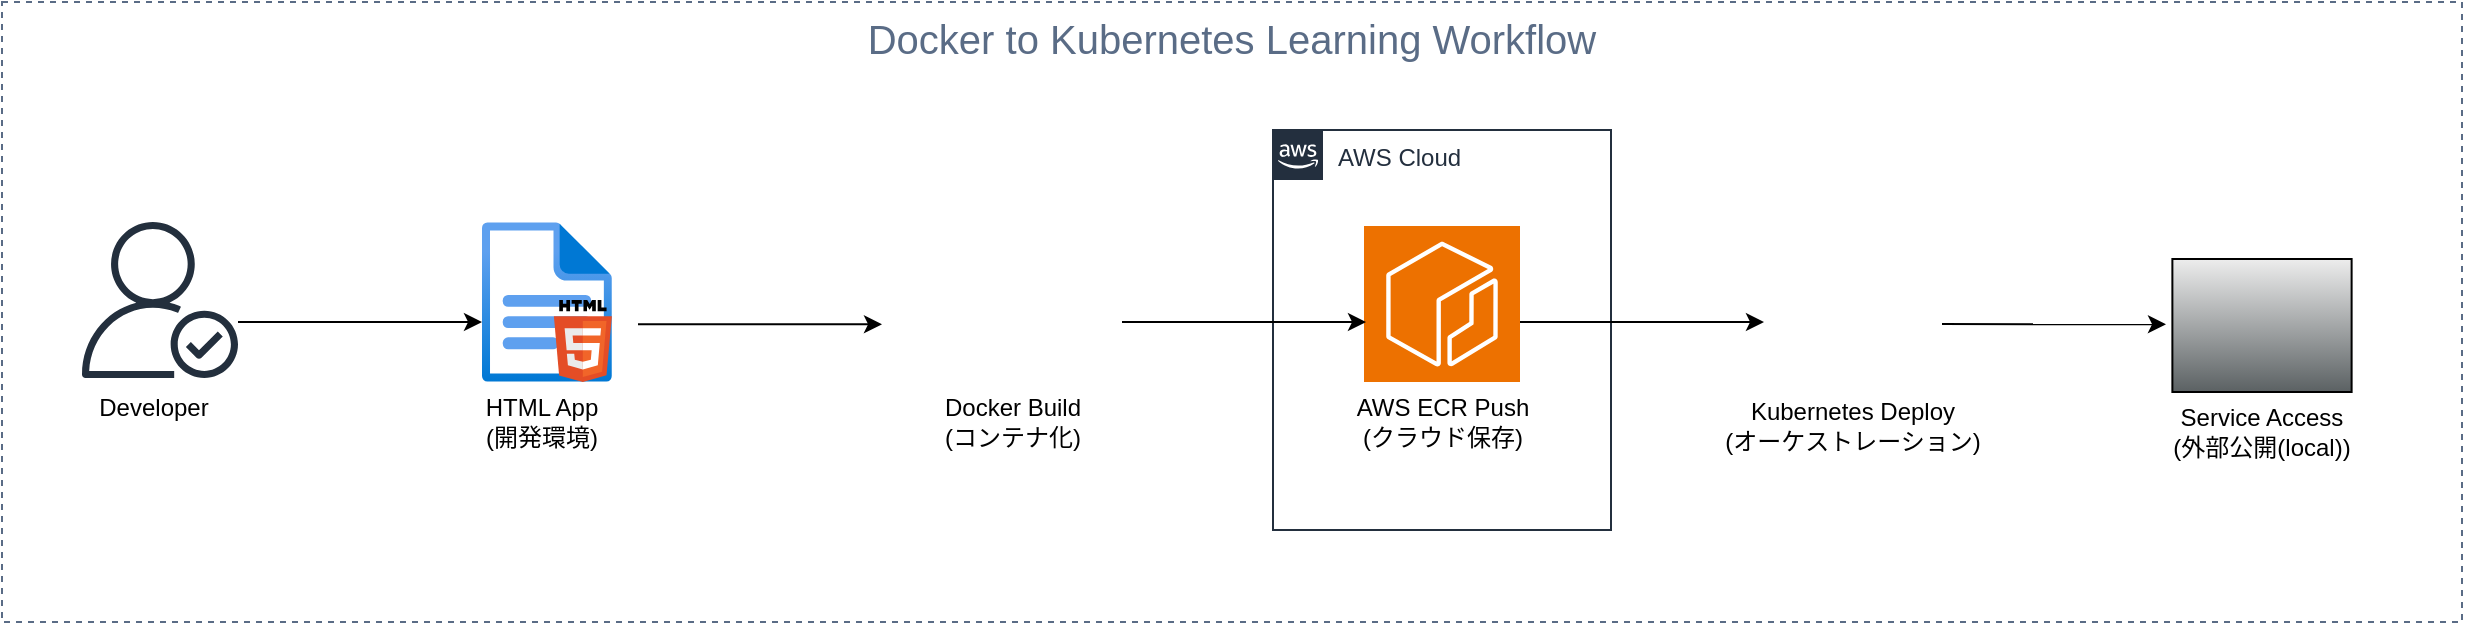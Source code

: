 <mxfile version="28.2.0">
  <diagram name="ページ1" id="tUgcXEpOmgglvWfQNpQ3">
    <mxGraphModel dx="2037" dy="1110" grid="1" gridSize="10" guides="1" tooltips="1" connect="1" arrows="1" fold="1" page="1" pageScale="1" pageWidth="827" pageHeight="1169" math="0" shadow="0">
      <root>
        <mxCell id="0" />
        <mxCell id="1" parent="0" />
        <mxCell id="bCrB_X___vxIP5thywsW-55" value="&lt;font style=&quot;font-size: 20px;&quot;&gt;Docker to Kubernetes Learning Workflow&lt;/font&gt;" style="fillColor=none;strokeColor=#5A6C86;dashed=1;verticalAlign=top;fontStyle=0;fontColor=#5A6C86;whiteSpace=wrap;html=1;" parent="1" vertex="1">
          <mxGeometry x="240" y="40" width="1230" height="310" as="geometry" />
        </mxCell>
        <mxCell id="lHFqAj4BvlfWGVQL3a8l-28" value="AWS Cloud" style="points=[[0,0],[0.25,0],[0.5,0],[0.75,0],[1,0],[1,0.25],[1,0.5],[1,0.75],[1,1],[0.75,1],[0.5,1],[0.25,1],[0,1],[0,0.75],[0,0.5],[0,0.25]];outlineConnect=0;gradientColor=none;html=1;whiteSpace=wrap;fontSize=12;fontStyle=0;container=1;pointerEvents=0;collapsible=0;recursiveResize=0;shape=mxgraph.aws4.group;grIcon=mxgraph.aws4.group_aws_cloud_alt;strokeColor=#232F3E;fillColor=none;verticalAlign=top;align=left;spacingLeft=30;fontColor=#232F3E;dashed=0;" parent="1" vertex="1">
          <mxGeometry x="875.5" y="104" width="169" height="200" as="geometry" />
        </mxCell>
        <mxCell id="lHFqAj4BvlfWGVQL3a8l-27" value="" style="group" parent="1" vertex="1" connectable="0">
          <mxGeometry x="280" y="150" width="78" height="108" as="geometry" />
        </mxCell>
        <mxCell id="lHFqAj4BvlfWGVQL3a8l-6" value="" style="sketch=0;outlineConnect=0;fontColor=#232F3E;gradientColor=none;fillColor=#232F3D;strokeColor=none;dashed=0;verticalLabelPosition=bottom;verticalAlign=top;align=center;html=1;fontSize=12;fontStyle=0;aspect=fixed;pointerEvents=1;shape=mxgraph.aws4.authenticated_user;" parent="lHFqAj4BvlfWGVQL3a8l-27" vertex="1">
          <mxGeometry width="78" height="78" as="geometry" />
        </mxCell>
        <mxCell id="lHFqAj4BvlfWGVQL3a8l-21" value="Developer" style="text;html=1;align=center;verticalAlign=middle;whiteSpace=wrap;rounded=0;" parent="lHFqAj4BvlfWGVQL3a8l-27" vertex="1">
          <mxGeometry x="6" y="78" width="60" height="30" as="geometry" />
        </mxCell>
        <mxCell id="lHFqAj4BvlfWGVQL3a8l-33" value="" style="group" parent="1" vertex="1" connectable="0">
          <mxGeometry x="890" y="150" width="140" height="120" as="geometry" />
        </mxCell>
        <mxCell id="lHFqAj4BvlfWGVQL3a8l-34" value="AWS ECR Push&lt;div&gt;(クラウド保存)&lt;/div&gt;" style="text;html=1;align=center;verticalAlign=middle;resizable=0;points=[];autosize=1;strokeColor=none;fillColor=none;" parent="lHFqAj4BvlfWGVQL3a8l-33" vertex="1">
          <mxGeometry x="15" y="80" width="110" height="40" as="geometry" />
        </mxCell>
        <mxCell id="RqbJOTgWCJZGQ0-K0qrD-3" value="" style="sketch=0;points=[[0,0,0],[0.25,0,0],[0.5,0,0],[0.75,0,0],[1,0,0],[0,1,0],[0.25,1,0],[0.5,1,0],[0.75,1,0],[1,1,0],[0,0.25,0],[0,0.5,0],[0,0.75,0],[1,0.25,0],[1,0.5,0],[1,0.75,0]];outlineConnect=0;fontColor=#232F3E;fillColor=#ED7100;strokeColor=#ffffff;dashed=0;verticalLabelPosition=bottom;verticalAlign=top;align=center;html=1;fontSize=12;fontStyle=0;aspect=fixed;shape=mxgraph.aws4.resourceIcon;resIcon=mxgraph.aws4.ecr;" vertex="1" parent="lHFqAj4BvlfWGVQL3a8l-33">
          <mxGeometry x="31" y="2" width="78" height="78" as="geometry" />
        </mxCell>
        <mxCell id="RqbJOTgWCJZGQ0-K0qrD-25" value="" style="endArrow=classic;html=1;rounded=0;" edge="1" parent="lHFqAj4BvlfWGVQL3a8l-33">
          <mxGeometry width="50" height="50" relative="1" as="geometry">
            <mxPoint x="109" y="50" as="sourcePoint" />
            <mxPoint x="231" y="50" as="targetPoint" />
          </mxGeometry>
        </mxCell>
        <mxCell id="RqbJOTgWCJZGQ0-K0qrD-13" value="" style="group" vertex="1" connectable="0" parent="1">
          <mxGeometry x="470" y="150" width="80" height="115" as="geometry" />
        </mxCell>
        <mxCell id="lHFqAj4BvlfWGVQL3a8l-29" value="HTML App&lt;div&gt;(開発環境)&lt;/div&gt;" style="text;html=1;align=center;verticalAlign=middle;whiteSpace=wrap;rounded=0;" parent="RqbJOTgWCJZGQ0-K0qrD-13" vertex="1">
          <mxGeometry y="85" width="80" height="30" as="geometry" />
        </mxCell>
        <mxCell id="RqbJOTgWCJZGQ0-K0qrD-10" value="" style="group" vertex="1" connectable="0" parent="RqbJOTgWCJZGQ0-K0qrD-13">
          <mxGeometry x="10" width="64.93" height="80" as="geometry" />
        </mxCell>
        <mxCell id="RqbJOTgWCJZGQ0-K0qrD-9" value="" style="image;aspect=fixed;html=1;points=[];align=center;fontSize=12;image=img/lib/azure2/general/File.svg;" vertex="1" parent="RqbJOTgWCJZGQ0-K0qrD-10">
          <mxGeometry width="64.928" height="80" as="geometry" />
        </mxCell>
        <mxCell id="RqbJOTgWCJZGQ0-K0qrD-8" value="" style="dashed=0;outlineConnect=0;html=1;align=center;labelPosition=center;verticalLabelPosition=bottom;verticalAlign=top;shape=mxgraph.weblogos.html5" vertex="1" parent="RqbJOTgWCJZGQ0-K0qrD-10">
          <mxGeometry x="35.943" y="39.061" width="28.987" height="40.939" as="geometry" />
        </mxCell>
        <mxCell id="RqbJOTgWCJZGQ0-K0qrD-14" value="" style="group" vertex="1" connectable="0" parent="1">
          <mxGeometry x="680" y="138.5" width="130.5" height="126.5" as="geometry" />
        </mxCell>
        <mxCell id="lHFqAj4BvlfWGVQL3a8l-30" value="Docker Build&lt;div&gt;(コンテナ化)&lt;/div&gt;" style="text;html=1;align=center;verticalAlign=middle;whiteSpace=wrap;rounded=0;" parent="RqbJOTgWCJZGQ0-K0qrD-14" vertex="1">
          <mxGeometry y="96.5" width="130.5" height="30" as="geometry" />
        </mxCell>
        <mxCell id="RqbJOTgWCJZGQ0-K0qrD-2" value="" style="shape=image;imageAspect=0;aspect=fixed;verticalLabelPosition=bottom;verticalAlign=top;image=https://images.icon-icons.com/2699/PNG/512/docker_logo_icon_170244.png;" vertex="1" parent="RqbJOTgWCJZGQ0-K0qrD-14">
          <mxGeometry x="5.25" width="120" height="120" as="geometry" />
        </mxCell>
        <mxCell id="RqbJOTgWCJZGQ0-K0qrD-15" value="" style="group" vertex="1" connectable="0" parent="1">
          <mxGeometry x="1099.5" y="155" width="130.5" height="111.5" as="geometry" />
        </mxCell>
        <mxCell id="RqbJOTgWCJZGQ0-K0qrD-1" value="" style="shape=image;imageAspect=0;aspect=fixed;verticalLabelPosition=bottom;verticalAlign=top;image=https://upload.wikimedia.org/wikipedia/commons/thumb/3/39/Kubernetes_logo_without_workmark.svg/2109px-Kubernetes_logo_without_workmark.svg.png;" vertex="1" parent="RqbJOTgWCJZGQ0-K0qrD-15">
          <mxGeometry x="23.54" width="83.41" height="81" as="geometry" />
        </mxCell>
        <mxCell id="RqbJOTgWCJZGQ0-K0qrD-12" value="Kubernetes Deploy&lt;div&gt;(オーケストレーション)&lt;/div&gt;" style="text;html=1;align=center;verticalAlign=middle;whiteSpace=wrap;rounded=0;" vertex="1" parent="RqbJOTgWCJZGQ0-K0qrD-15">
          <mxGeometry y="81.5" width="130.5" height="30" as="geometry" />
        </mxCell>
        <mxCell id="RqbJOTgWCJZGQ0-K0qrD-16" value="" style="group" vertex="1" connectable="0" parent="1">
          <mxGeometry x="1320" y="168.5" width="100" height="101.5" as="geometry" />
        </mxCell>
        <mxCell id="bCrB_X___vxIP5thywsW-18" value="Service Access&lt;div&gt;(外部公開(local))&lt;/div&gt;" style="text;html=1;align=center;verticalAlign=middle;whiteSpace=wrap;rounded=0;" parent="RqbJOTgWCJZGQ0-K0qrD-16" vertex="1">
          <mxGeometry y="71.5" width="100" height="30" as="geometry" />
        </mxCell>
        <mxCell id="RqbJOTgWCJZGQ0-K0qrD-5" value="" style="shape=mxgraph.networks2.icon;aspect=fixed;fillColor=#EDEDED;strokeColor=#000000;gradientColor=#5B6163;network2IconShadow=1;network2bgFillColor=none;labelPosition=center;verticalLabelPosition=bottom;align=center;verticalAlign=top;network2Icon=mxgraph.networks2.monitor;network2IconYOffset=-0.009;network2IconW=1;network2IconH=0.742;" vertex="1" parent="RqbJOTgWCJZGQ0-K0qrD-16">
          <mxGeometry x="5.19" width="89.62" height="66.5" as="geometry" />
        </mxCell>
        <mxCell id="RqbJOTgWCJZGQ0-K0qrD-22" value="" style="endArrow=classic;html=1;rounded=0;" edge="1" parent="1">
          <mxGeometry width="50" height="50" relative="1" as="geometry">
            <mxPoint x="358" y="200" as="sourcePoint" />
            <mxPoint x="480" y="200" as="targetPoint" />
          </mxGeometry>
        </mxCell>
        <mxCell id="RqbJOTgWCJZGQ0-K0qrD-23" value="" style="endArrow=classic;html=1;rounded=0;" edge="1" parent="1">
          <mxGeometry width="50" height="50" relative="1" as="geometry">
            <mxPoint x="558" y="201.16" as="sourcePoint" />
            <mxPoint x="680" y="201.16" as="targetPoint" />
          </mxGeometry>
        </mxCell>
        <mxCell id="RqbJOTgWCJZGQ0-K0qrD-24" value="" style="endArrow=classic;html=1;rounded=0;" edge="1" parent="1">
          <mxGeometry width="50" height="50" relative="1" as="geometry">
            <mxPoint x="800" y="200" as="sourcePoint" />
            <mxPoint x="922" y="200" as="targetPoint" />
          </mxGeometry>
        </mxCell>
        <mxCell id="RqbJOTgWCJZGQ0-K0qrD-26" value="" style="endArrow=classic;html=1;rounded=0;" edge="1" parent="1">
          <mxGeometry width="50" height="50" relative="1" as="geometry">
            <mxPoint x="1210" y="201" as="sourcePoint" />
            <mxPoint x="1322" y="201.16" as="targetPoint" />
          </mxGeometry>
        </mxCell>
      </root>
    </mxGraphModel>
  </diagram>
</mxfile>

